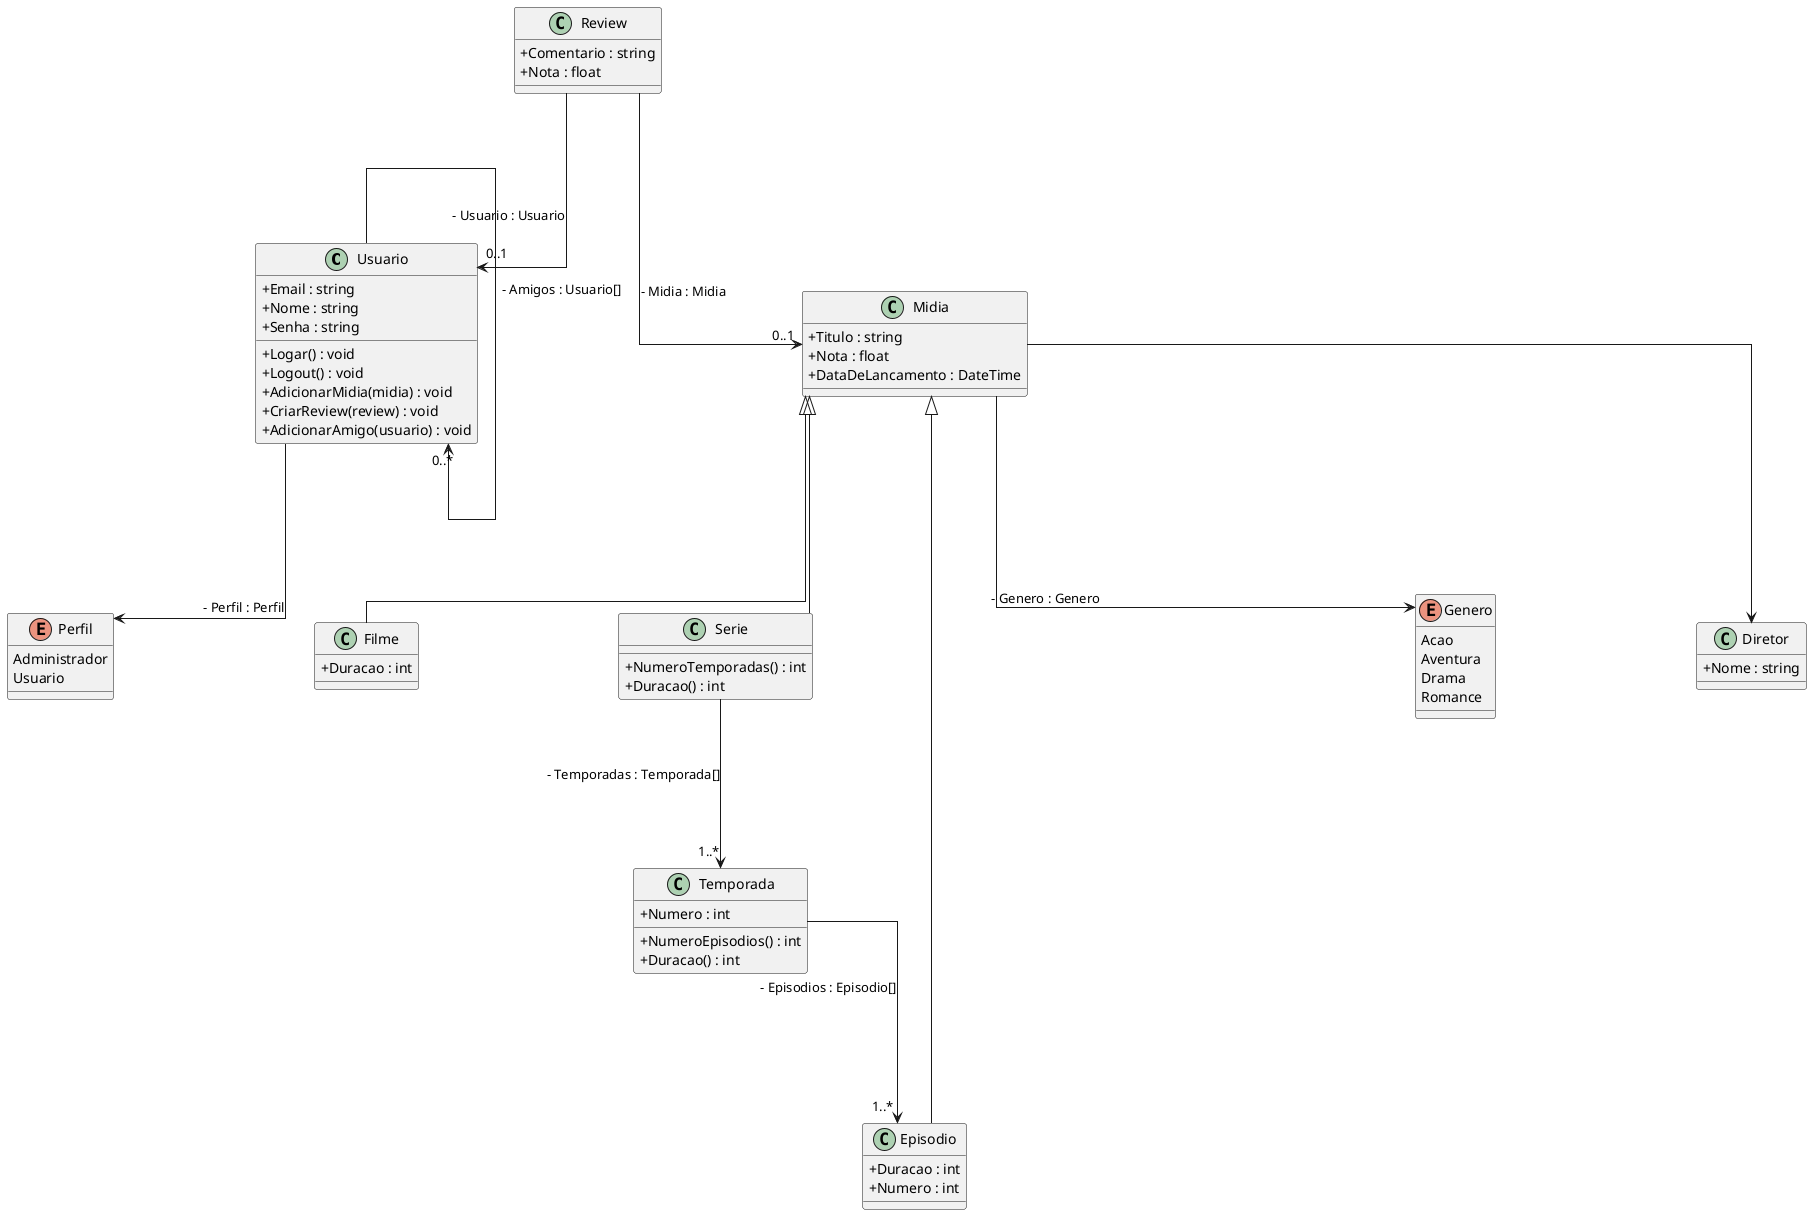 @startuml diagrama
skinparam linetype ortho
skinparam classAttributeIconSize 0
skinparam nodesep 200
skinparam ranksep 150

class Usuario{
    + Email : string
    + Nome : string
    + Senha : string

    + Logar() : void
    + Logout() : void
    + AdicionarMidia(midia) : void
    + CriarReview(review) : void
    + AdicionarAmigo(usuario) : void
}

enum Perfil{
    Administrador
    Usuario
}

class Midia{
    + Titulo : string
    + Nota : float
    + DataDeLancamento : DateTime
}

class Filme{
    + Duracao : int
}

class Serie{
    + NumeroTemporadas() : int
    + Duracao() : int
}

class Temporada{
    + Numero : int

    + NumeroEpisodios() : int
    + Duracao() : int
}

class Episodio{
    + Duracao : int
    + Numero : int
}

enum Genero{
    Acao
    Aventura
    Drama
    Romance
}

class Diretor{
    + Nome : string
}

class Review{
    + Comentario : string
    + Nota : float
}

Midia <|-- Filme
Midia <|-- Episodio
Midia <|-- Serie
Midia --> Diretor
Midia --> Genero : - Genero : Genero

Serie --> "1..*" Temporada : - Temporadas : Temporada[]
Temporada --> "1..*" Episodio : - Episodios : Episodio[]

Review --> "0..1" Midia : - Midia : Midia
Review --> "0..1" Usuario : - Usuario : Usuario

Usuario --> Perfil : - Perfil : Perfil
Usuario --> "0..*" Usuario : - Amigos : Usuario[]

@enduml